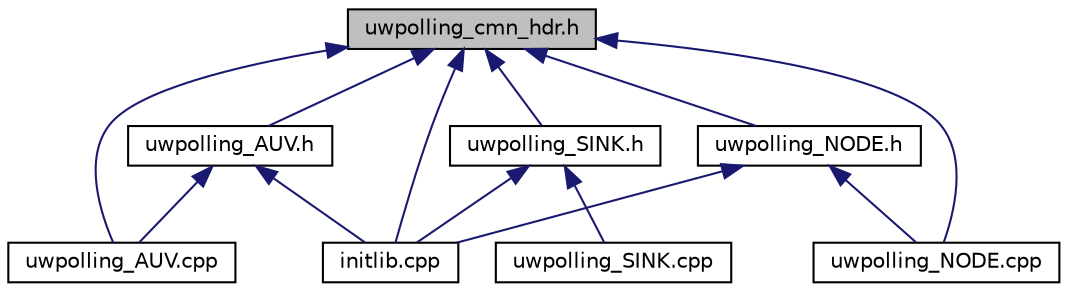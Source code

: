 digraph "uwpolling_cmn_hdr.h"
{
 // LATEX_PDF_SIZE
  edge [fontname="Helvetica",fontsize="10",labelfontname="Helvetica",labelfontsize="10"];
  node [fontname="Helvetica",fontsize="10",shape=record];
  Node1 [label="uwpolling_cmn_hdr.h",height=0.2,width=0.4,color="black", fillcolor="grey75", style="filled", fontcolor="black",tooltip="Common structures and variables in the protocol."];
  Node1 -> Node2 [dir="back",color="midnightblue",fontsize="10",style="solid",fontname="Helvetica"];
  Node2 [label="initlib.cpp",height=0.2,width=0.4,color="black", fillcolor="white", style="filled",URL="$data__link_2uwpolling_2initlib_8cpp.html",tooltip="Provides the initialization of the uwpolling libraries."];
  Node1 -> Node3 [dir="back",color="midnightblue",fontsize="10",style="solid",fontname="Helvetica"];
  Node3 [label="uwpolling_AUV.cpp",height=0.2,width=0.4,color="black", fillcolor="white", style="filled",URL="$uwpolling__AUV_8cpp.html",tooltip="Provides the implementation of Uwpolling_AUV class."];
  Node1 -> Node4 [dir="back",color="midnightblue",fontsize="10",style="solid",fontname="Helvetica"];
  Node4 [label="uwpolling_AUV.h",height=0.2,width=0.4,color="black", fillcolor="white", style="filled",URL="$uwpolling__AUV_8h.html",tooltip="Class that represents the AUV of UWPOLLING."];
  Node4 -> Node2 [dir="back",color="midnightblue",fontsize="10",style="solid",fontname="Helvetica"];
  Node4 -> Node3 [dir="back",color="midnightblue",fontsize="10",style="solid",fontname="Helvetica"];
  Node1 -> Node5 [dir="back",color="midnightblue",fontsize="10",style="solid",fontname="Helvetica"];
  Node5 [label="uwpolling_NODE.cpp",height=0.2,width=0.4,color="black", fillcolor="white", style="filled",URL="$uwpolling__NODE_8cpp.html",tooltip="Implementation of Uwpolling_NODE class."];
  Node1 -> Node6 [dir="back",color="midnightblue",fontsize="10",style="solid",fontname="Helvetica"];
  Node6 [label="uwpolling_NODE.h",height=0.2,width=0.4,color="black", fillcolor="white", style="filled",URL="$uwpolling__NODE_8h.html",tooltip="Class that represents a node of UWPOLLING."];
  Node6 -> Node2 [dir="back",color="midnightblue",fontsize="10",style="solid",fontname="Helvetica"];
  Node6 -> Node5 [dir="back",color="midnightblue",fontsize="10",style="solid",fontname="Helvetica"];
  Node1 -> Node7 [dir="back",color="midnightblue",fontsize="10",style="solid",fontname="Helvetica"];
  Node7 [label="uwpolling_SINK.h",height=0.2,width=0.4,color="black", fillcolor="white", style="filled",URL="$uwpolling__SINK_8h.html",tooltip="Class that represents a node of UWPOLLING."];
  Node7 -> Node2 [dir="back",color="midnightblue",fontsize="10",style="solid",fontname="Helvetica"];
  Node7 -> Node8 [dir="back",color="midnightblue",fontsize="10",style="solid",fontname="Helvetica"];
  Node8 [label="uwpolling_SINK.cpp",height=0.2,width=0.4,color="black", fillcolor="white", style="filled",URL="$uwpolling__SINK_8cpp.html",tooltip="Implementation of Uwpolling_SINK class."];
}
